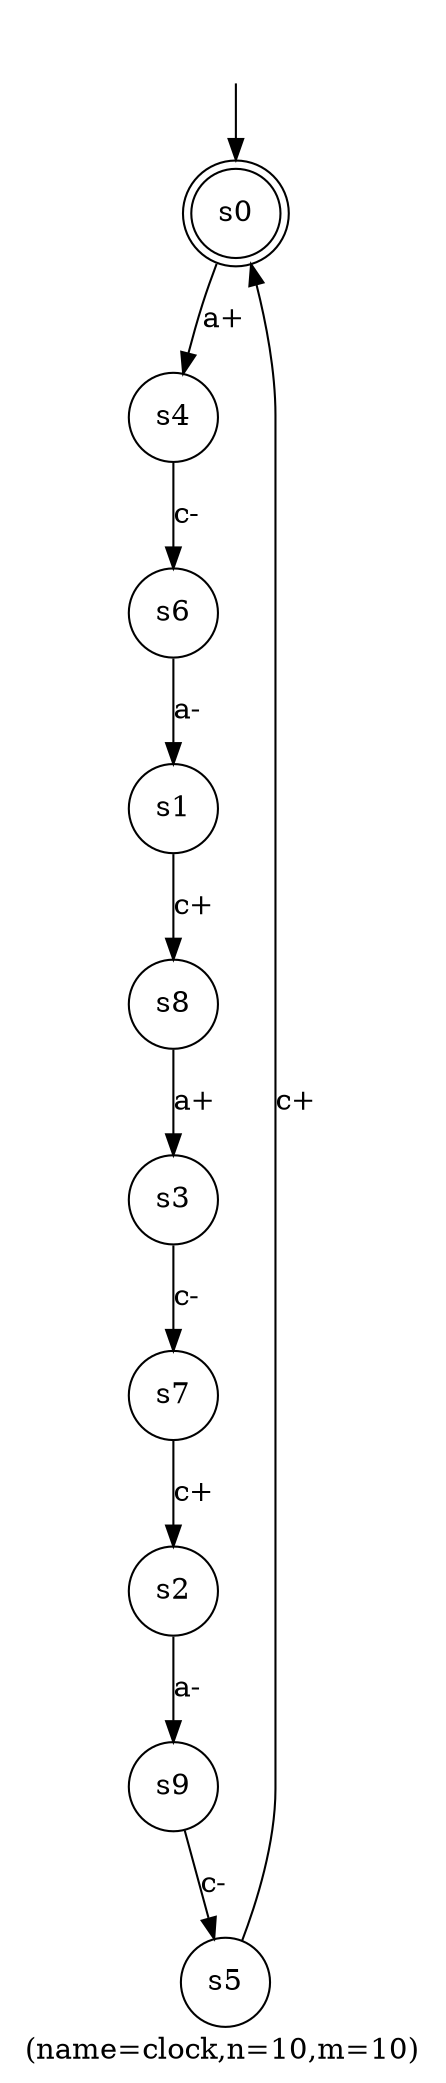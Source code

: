 digraph clock{
	label="(name=clock,n=10,m=10)";
	_nil [style = "invis"];
	node [shape = doublecircle]; s0;
	node [shape = circle];
	_nil -> s0;
	s7->s2[label="c+"];
	s1->s8[label="c+"];
	s5->s0[label="c+"];
	s4->s6[label="c-"];
	s3->s7[label="c-"];
	s9->s5[label="c-"];
	s6->s1[label="a-"];
	s2->s9[label="a-"];
	s8->s3[label="a+"];
	s0->s4[label="a+"];
}
